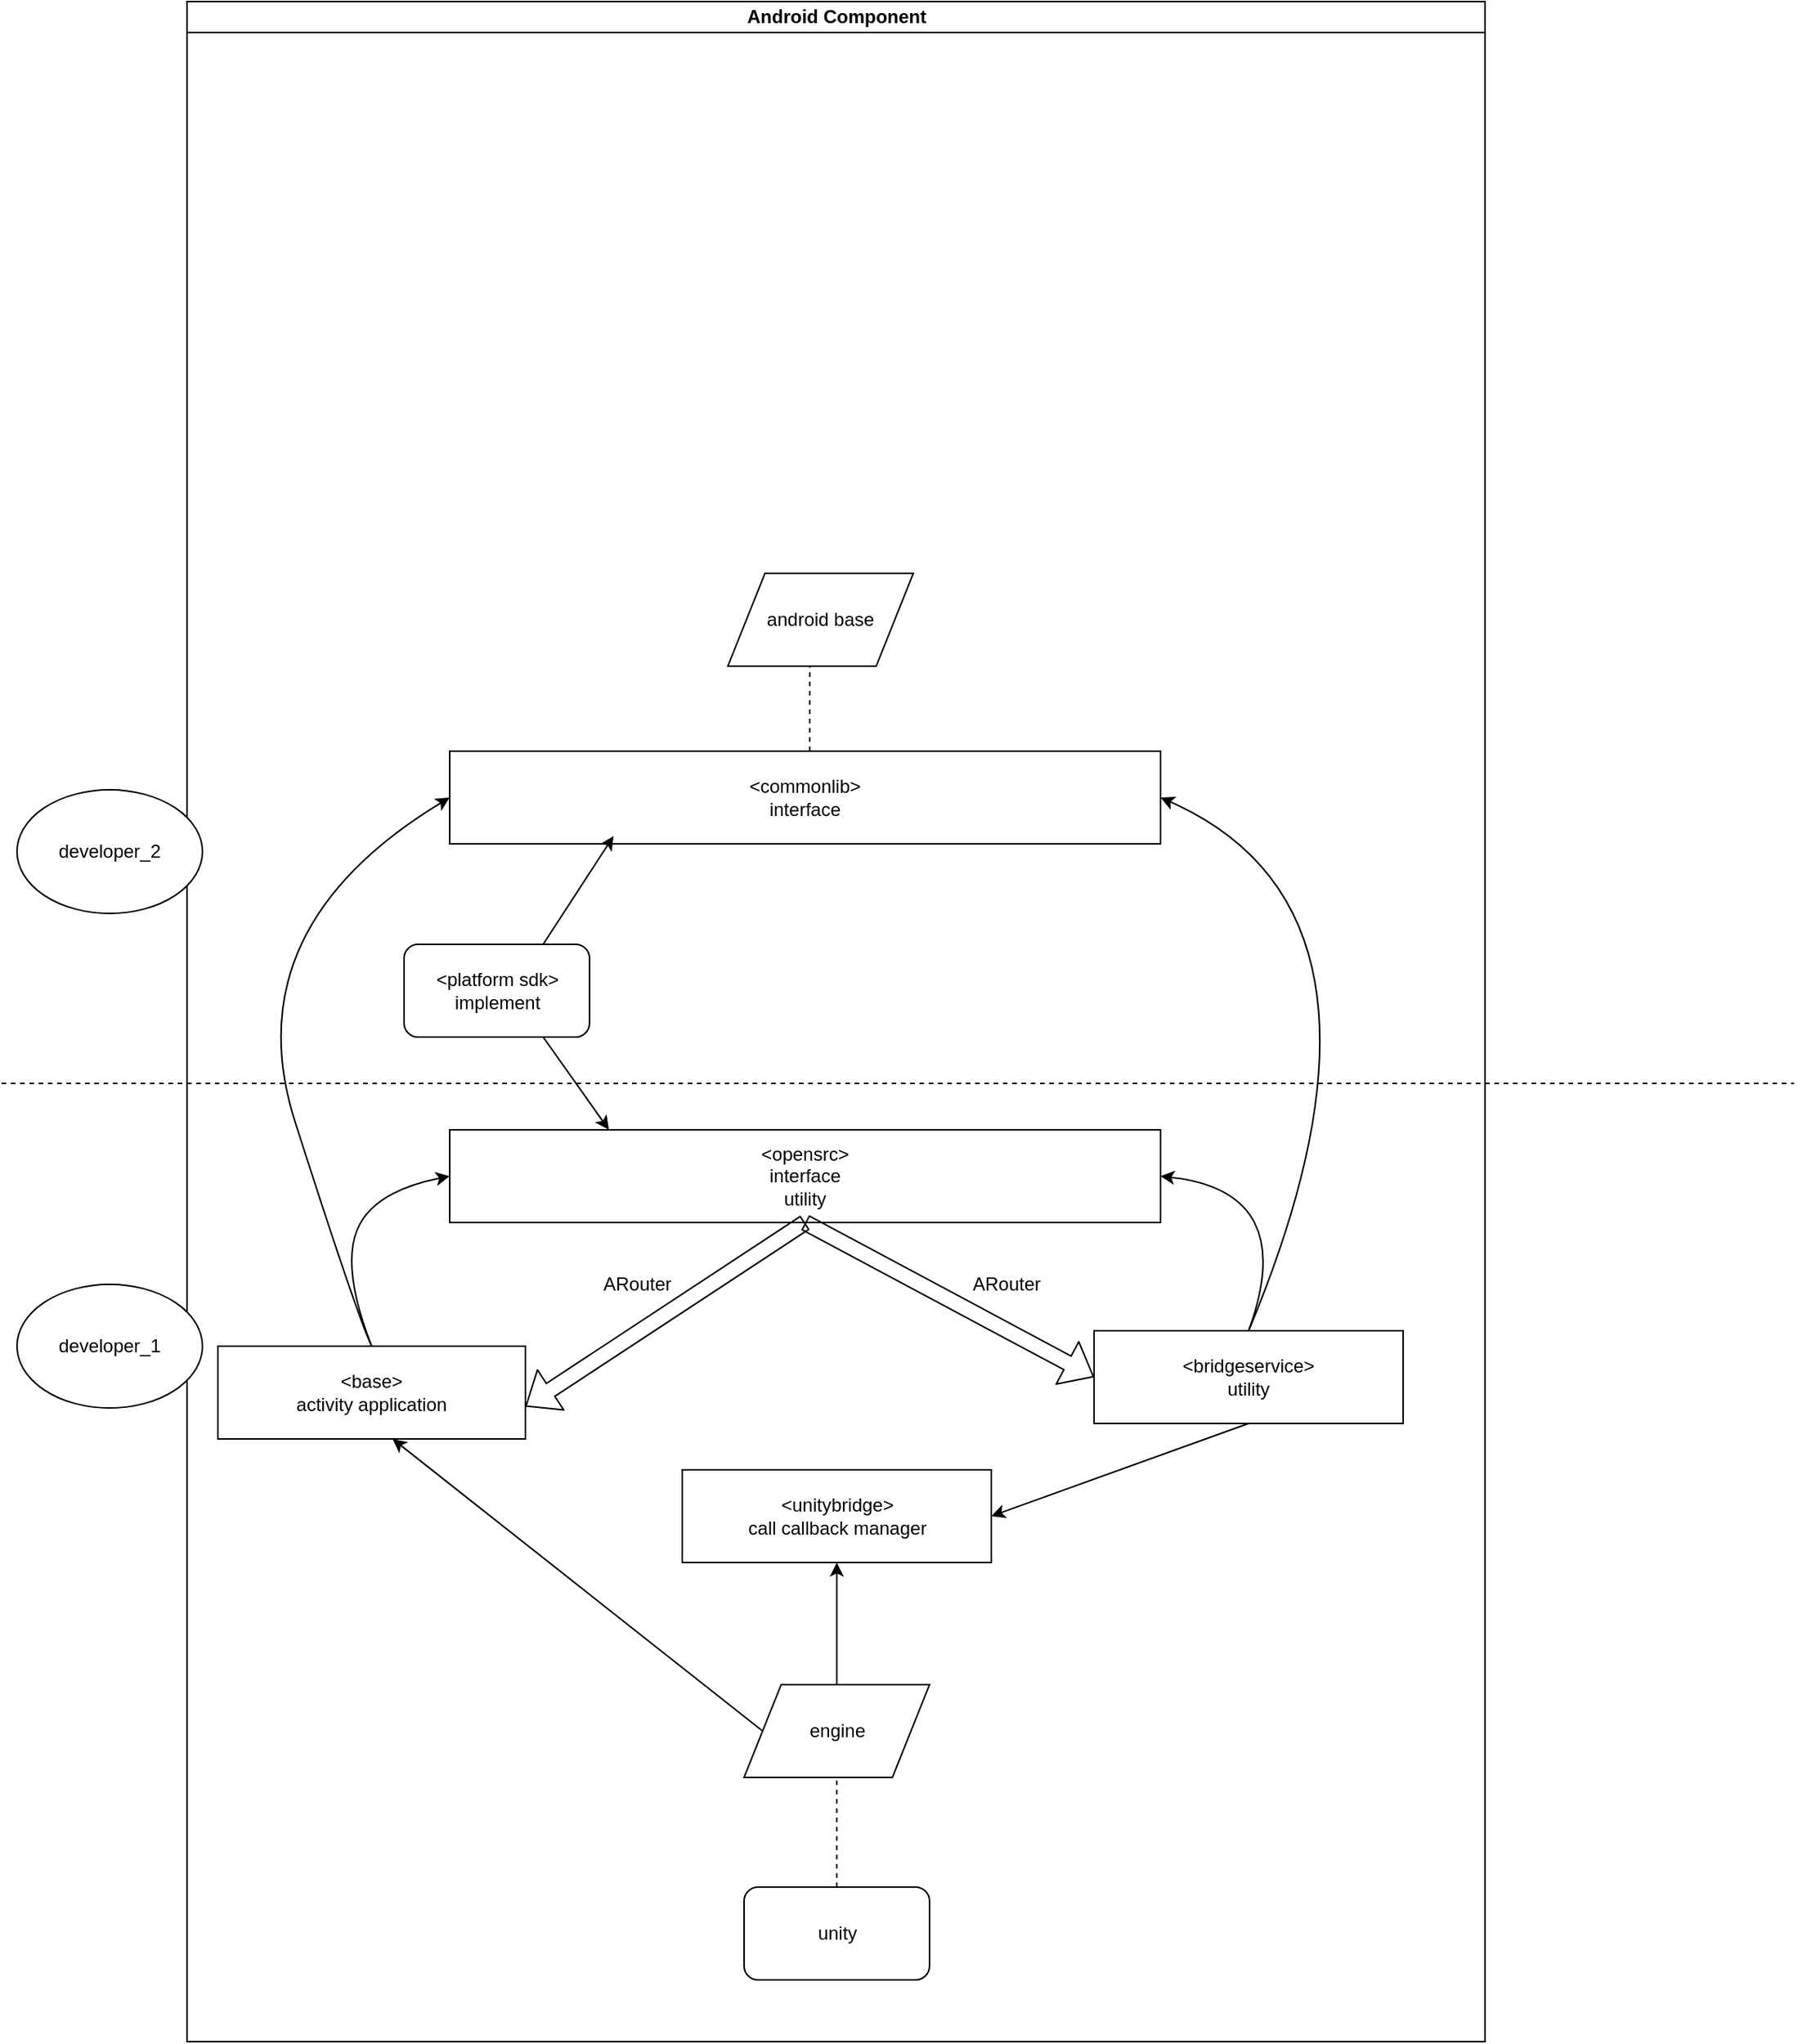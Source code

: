 <mxfile version="12.9.9" type="device"><diagram id="prtHgNgQTEPvFCAcTncT" name="Page-1"><mxGraphModel dx="2249" dy="822" grid="1" gridSize="10" guides="1" tooltips="1" connect="1" arrows="1" fold="1" page="1" pageScale="1" pageWidth="827" pageHeight="1169" math="0" shadow="0"><root><mxCell id="0"/><mxCell id="1" parent="0"/><mxCell id="dNxyNK7c78bLwvsdeMH5-11" value="Android Component" style="swimlane;html=1;startSize=20;horizontal=1;containerType=tree;glass=0;" parent="1" vertex="1"><mxGeometry x="-320" y="20" width="840" height="1320" as="geometry"><mxRectangle x="40" y="80" width="80" height="20" as="alternateBounds"/></mxGeometry></mxCell><mxCell id="UkK_Nt3o03vyfX5AQDvc-1" value="&lt;font style=&quot;font-size: 12px&quot;&gt;&amp;lt;base&amp;gt;&lt;br&gt;activity application&lt;br&gt;&lt;/font&gt;" style="rounded=0;whiteSpace=wrap;html=1;" vertex="1" parent="dNxyNK7c78bLwvsdeMH5-11"><mxGeometry x="20" y="870" width="199" height="60" as="geometry"/></mxCell><mxCell id="UkK_Nt3o03vyfX5AQDvc-2" value="&amp;lt;opensrc&amp;gt;&lt;br&gt;interface&lt;br&gt;utility" style="rounded=0;whiteSpace=wrap;html=1;" vertex="1" parent="dNxyNK7c78bLwvsdeMH5-11"><mxGeometry x="170" y="730" width="460" height="60" as="geometry"/></mxCell><mxCell id="UkK_Nt3o03vyfX5AQDvc-3" value="&amp;lt;commonlib&amp;gt;&lt;br&gt;interface" style="rounded=0;whiteSpace=wrap;html=1;" vertex="1" parent="dNxyNK7c78bLwvsdeMH5-11"><mxGeometry x="170" y="485" width="460" height="60" as="geometry"/></mxCell><mxCell id="UkK_Nt3o03vyfX5AQDvc-11" value="&amp;lt;unitybridge&amp;gt;&lt;br&gt;call callback manager" style="rounded=0;whiteSpace=wrap;html=1;" vertex="1" parent="dNxyNK7c78bLwvsdeMH5-11"><mxGeometry x="320.5" y="950" width="200" height="60" as="geometry"/></mxCell><mxCell id="UkK_Nt3o03vyfX5AQDvc-21" value="" style="endArrow=classic;html=1;entryX=0.568;entryY=1;entryDx=0;entryDy=0;exitX=0;exitY=0.5;exitDx=0;exitDy=0;entryPerimeter=0;" edge="1" parent="dNxyNK7c78bLwvsdeMH5-11" source="UkK_Nt3o03vyfX5AQDvc-23" target="UkK_Nt3o03vyfX5AQDvc-1"><mxGeometry width="50" height="50" relative="1" as="geometry"><mxPoint x="370" y="990" as="sourcePoint"/><mxPoint x="381" y="890" as="targetPoint"/></mxGeometry></mxCell><mxCell id="UkK_Nt3o03vyfX5AQDvc-22" value="android base" style="shape=parallelogram;perimeter=parallelogramPerimeter;whiteSpace=wrap;html=1;" vertex="1" parent="dNxyNK7c78bLwvsdeMH5-11"><mxGeometry x="350" y="370" width="120" height="60" as="geometry"/></mxCell><mxCell id="UkK_Nt3o03vyfX5AQDvc-23" value="engine" style="shape=parallelogram;perimeter=parallelogramPerimeter;whiteSpace=wrap;html=1;" vertex="1" parent="dNxyNK7c78bLwvsdeMH5-11"><mxGeometry x="360.5" y="1089" width="120" height="60" as="geometry"/></mxCell><mxCell id="UkK_Nt3o03vyfX5AQDvc-28" value="&amp;lt;platform sdk&amp;gt; implement" style="rounded=1;whiteSpace=wrap;html=1;" vertex="1" parent="dNxyNK7c78bLwvsdeMH5-11"><mxGeometry x="140.5" y="610" width="120" height="60" as="geometry"/></mxCell><mxCell id="UkK_Nt3o03vyfX5AQDvc-30" value="" style="curved=1;endArrow=classic;html=1;exitX=0.5;exitY=0;exitDx=0;exitDy=0;entryX=0;entryY=0.5;entryDx=0;entryDy=0;" edge="1" parent="dNxyNK7c78bLwvsdeMH5-11" source="UkK_Nt3o03vyfX5AQDvc-1" target="UkK_Nt3o03vyfX5AQDvc-2"><mxGeometry width="50" height="50" relative="1" as="geometry"><mxPoint x="90" y="770" as="sourcePoint"/><mxPoint x="140" y="720" as="targetPoint"/><Array as="points"><mxPoint x="100" y="820"/><mxPoint x="120" y="770"/></Array></mxGeometry></mxCell><mxCell id="UkK_Nt3o03vyfX5AQDvc-32" value="" style="curved=1;endArrow=classic;html=1;exitX=0.5;exitY=0;exitDx=0;exitDy=0;entryX=0;entryY=0.5;entryDx=0;entryDy=0;" edge="1" parent="dNxyNK7c78bLwvsdeMH5-11" source="UkK_Nt3o03vyfX5AQDvc-1" target="UkK_Nt3o03vyfX5AQDvc-3"><mxGeometry width="50" height="50" relative="1" as="geometry"><mxPoint x="90" y="770" as="sourcePoint"/><mxPoint x="140" y="720" as="targetPoint"/><Array as="points"><mxPoint x="110" y="850"/><mxPoint x="30" y="600"/></Array></mxGeometry></mxCell><mxCell id="UkK_Nt3o03vyfX5AQDvc-33" value="" style="endArrow=classic;html=1;entryX=0.5;entryY=1;entryDx=0;entryDy=0;exitX=0.5;exitY=0;exitDx=0;exitDy=0;" edge="1" parent="dNxyNK7c78bLwvsdeMH5-11" source="UkK_Nt3o03vyfX5AQDvc-23" target="UkK_Nt3o03vyfX5AQDvc-11"><mxGeometry width="50" height="50" relative="1" as="geometry"><mxPoint x="367" y="1020" as="sourcePoint"/><mxPoint x="417" y="970" as="targetPoint"/></mxGeometry></mxCell><mxCell id="UkK_Nt3o03vyfX5AQDvc-12" value="&amp;lt;bridgeservice&amp;gt;&lt;br&gt;utility" style="rounded=0;whiteSpace=wrap;html=1;" vertex="1" parent="dNxyNK7c78bLwvsdeMH5-11"><mxGeometry x="587" y="860" width="200" height="60" as="geometry"/></mxCell><mxCell id="UkK_Nt3o03vyfX5AQDvc-36" value="" style="curved=1;endArrow=classic;html=1;entryX=1;entryY=0.5;entryDx=0;entryDy=0;exitX=0.5;exitY=0;exitDx=0;exitDy=0;" edge="1" parent="dNxyNK7c78bLwvsdeMH5-11" source="UkK_Nt3o03vyfX5AQDvc-12" target="UkK_Nt3o03vyfX5AQDvc-3"><mxGeometry width="50" height="50" relative="1" as="geometry"><mxPoint x="600" y="830" as="sourcePoint"/><mxPoint x="650" y="780" as="targetPoint"/><Array as="points"><mxPoint x="800" y="590"/></Array></mxGeometry></mxCell><mxCell id="UkK_Nt3o03vyfX5AQDvc-20" value="" style="endArrow=classic;html=1;exitX=0.5;exitY=1;exitDx=0;exitDy=0;entryX=1;entryY=0.5;entryDx=0;entryDy=0;" edge="1" parent="dNxyNK7c78bLwvsdeMH5-11" source="UkK_Nt3o03vyfX5AQDvc-12" target="UkK_Nt3o03vyfX5AQDvc-11"><mxGeometry width="50" height="50" relative="1" as="geometry"><mxPoint x="331" y="830" as="sourcePoint"/><mxPoint x="500" y="900" as="targetPoint"/></mxGeometry></mxCell><mxCell id="UkK_Nt3o03vyfX5AQDvc-35" value="" style="curved=1;endArrow=classic;html=1;exitX=0.5;exitY=0;exitDx=0;exitDy=0;entryX=1;entryY=0.5;entryDx=0;entryDy=0;" edge="1" parent="dNxyNK7c78bLwvsdeMH5-11" source="UkK_Nt3o03vyfX5AQDvc-12" target="UkK_Nt3o03vyfX5AQDvc-2"><mxGeometry width="50" height="50" relative="1" as="geometry"><mxPoint x="600" y="830" as="sourcePoint"/><mxPoint x="947" y="720" as="targetPoint"/><Array as="points"><mxPoint x="720" y="770"/></Array></mxGeometry></mxCell><mxCell id="UkK_Nt3o03vyfX5AQDvc-39" value="" style="shape=flexArrow;endArrow=classic;html=1;entryX=1;entryY=0.65;entryDx=0;entryDy=0;exitX=0.5;exitY=1;exitDx=0;exitDy=0;entryPerimeter=0;" edge="1" parent="dNxyNK7c78bLwvsdeMH5-11" source="UkK_Nt3o03vyfX5AQDvc-2" target="UkK_Nt3o03vyfX5AQDvc-1"><mxGeometry width="50" height="50" relative="1" as="geometry"><mxPoint x="430" y="790" as="sourcePoint"/><mxPoint x="480" y="740" as="targetPoint"/></mxGeometry></mxCell><mxCell id="UkK_Nt3o03vyfX5AQDvc-40" value="" style="shape=flexArrow;endArrow=classic;html=1;exitX=0.5;exitY=1;exitDx=0;exitDy=0;entryX=0;entryY=0.5;entryDx=0;entryDy=0;" edge="1" parent="dNxyNK7c78bLwvsdeMH5-11" source="UkK_Nt3o03vyfX5AQDvc-2" target="UkK_Nt3o03vyfX5AQDvc-12"><mxGeometry width="50" height="50" relative="1" as="geometry"><mxPoint x="430" y="790" as="sourcePoint"/><mxPoint x="480" y="740" as="targetPoint"/></mxGeometry></mxCell><mxCell id="UkK_Nt3o03vyfX5AQDvc-41" value="ARouter" style="text;html=1;align=center;verticalAlign=middle;resizable=0;points=[];autosize=1;" vertex="1" parent="dNxyNK7c78bLwvsdeMH5-11"><mxGeometry x="500" y="820" width="60" height="20" as="geometry"/></mxCell><mxCell id="UkK_Nt3o03vyfX5AQDvc-42" value="ARouter" style="text;html=1;align=center;verticalAlign=middle;resizable=0;points=[];autosize=1;" vertex="1" parent="dNxyNK7c78bLwvsdeMH5-11"><mxGeometry x="260.5" y="820" width="60" height="20" as="geometry"/></mxCell><mxCell id="UkK_Nt3o03vyfX5AQDvc-43" value="" style="endArrow=classic;html=1;exitX=0.75;exitY=0;exitDx=0;exitDy=0;" edge="1" parent="dNxyNK7c78bLwvsdeMH5-11" source="UkK_Nt3o03vyfX5AQDvc-28"><mxGeometry width="50" height="50" relative="1" as="geometry"><mxPoint x="226" y="590" as="sourcePoint"/><mxPoint x="276" y="540" as="targetPoint"/></mxGeometry></mxCell><mxCell id="UkK_Nt3o03vyfX5AQDvc-44" value="" style="endArrow=classic;html=1;exitX=0.75;exitY=1;exitDx=0;exitDy=0;entryX=0.224;entryY=0;entryDx=0;entryDy=0;entryPerimeter=0;" edge="1" parent="dNxyNK7c78bLwvsdeMH5-11" source="UkK_Nt3o03vyfX5AQDvc-28" target="UkK_Nt3o03vyfX5AQDvc-2"><mxGeometry width="50" height="50" relative="1" as="geometry"><mxPoint x="240" y="700" as="sourcePoint"/><mxPoint x="290" y="650" as="targetPoint"/></mxGeometry></mxCell><mxCell id="UkK_Nt3o03vyfX5AQDvc-45" value="" style="endArrow=none;dashed=1;html=1;" edge="1" parent="dNxyNK7c78bLwvsdeMH5-11"><mxGeometry width="50" height="50" relative="1" as="geometry"><mxPoint x="-120" y="700" as="sourcePoint"/><mxPoint x="1040" y="700" as="targetPoint"/></mxGeometry></mxCell><mxCell id="UkK_Nt3o03vyfX5AQDvc-26" value="unity" style="rounded=1;whiteSpace=wrap;html=1;" vertex="1" parent="dNxyNK7c78bLwvsdeMH5-11"><mxGeometry x="360.5" y="1220" width="120" height="60" as="geometry"/></mxCell><mxCell id="UkK_Nt3o03vyfX5AQDvc-25" value="" style="endArrow=none;dashed=1;html=1;entryX=0.5;entryY=1;entryDx=0;entryDy=0;exitX=0.5;exitY=0;exitDx=0;exitDy=0;" edge="1" parent="dNxyNK7c78bLwvsdeMH5-11" source="UkK_Nt3o03vyfX5AQDvc-26" target="UkK_Nt3o03vyfX5AQDvc-23"><mxGeometry width="50" height="50" relative="1" as="geometry"><mxPoint x="144" y="1090" as="sourcePoint"/><mxPoint x="354" y="990" as="targetPoint"/></mxGeometry></mxCell><mxCell id="UkK_Nt3o03vyfX5AQDvc-46" value="" style="endArrow=none;dashed=1;html=1;entryX=0.442;entryY=1;entryDx=0;entryDy=0;entryPerimeter=0;" edge="1" parent="dNxyNK7c78bLwvsdeMH5-11" target="UkK_Nt3o03vyfX5AQDvc-22"><mxGeometry width="50" height="50" relative="1" as="geometry"><mxPoint x="403" y="485" as="sourcePoint"/><mxPoint x="480" y="540" as="targetPoint"/></mxGeometry></mxCell><mxCell id="UkK_Nt3o03vyfX5AQDvc-17" value="developer_2" style="ellipse;whiteSpace=wrap;html=1;" vertex="1" parent="1"><mxGeometry x="-430" y="530" width="120" height="80" as="geometry"/></mxCell><mxCell id="UkK_Nt3o03vyfX5AQDvc-16" value="developer_1" style="ellipse;whiteSpace=wrap;html=1;" vertex="1" parent="1"><mxGeometry x="-430" y="850" width="120" height="80" as="geometry"/></mxCell></root></mxGraphModel></diagram></mxfile>